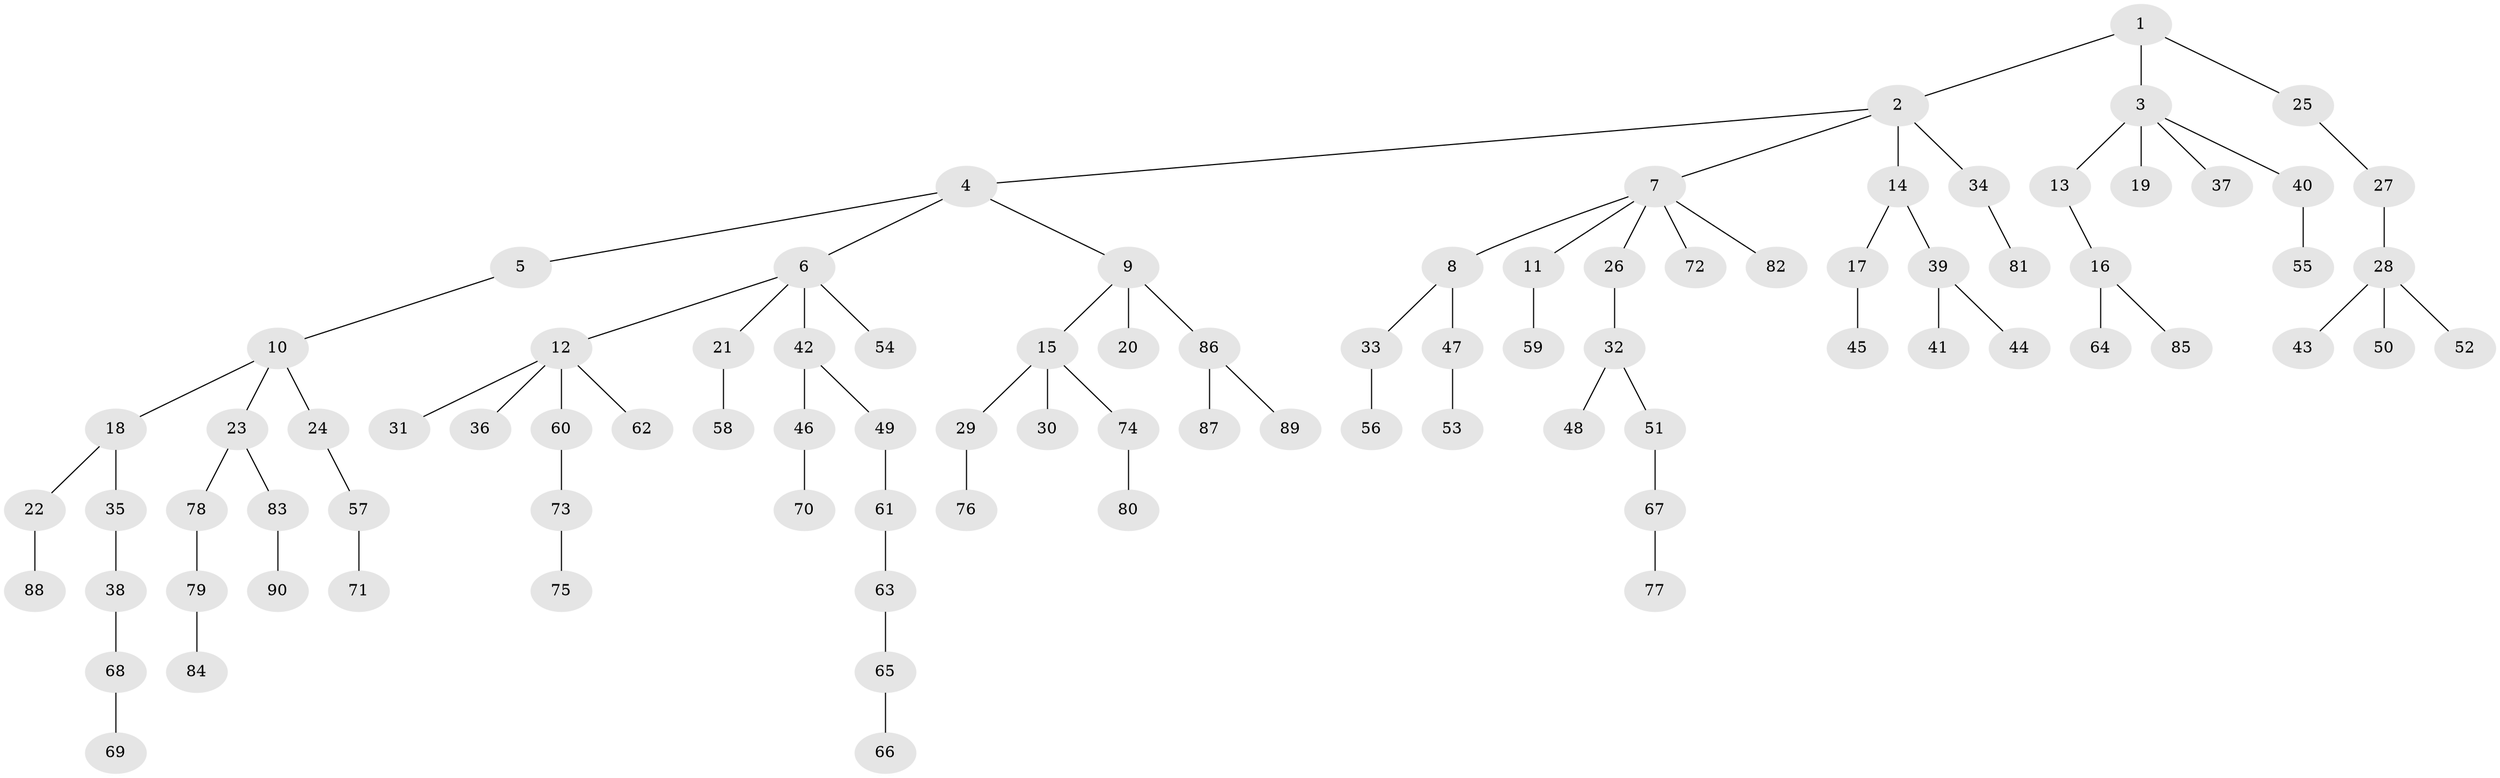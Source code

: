 // original degree distribution, {3: 0.15436241610738255, 6: 0.013422818791946308, 5: 0.026845637583892617, 2: 0.28187919463087246, 7: 0.006711409395973154, 4: 0.06040268456375839, 1: 0.4563758389261745}
// Generated by graph-tools (version 1.1) at 2025/52/03/04/25 22:52:05]
// undirected, 90 vertices, 89 edges
graph export_dot {
  node [color=gray90,style=filled];
  1;
  2;
  3;
  4;
  5;
  6;
  7;
  8;
  9;
  10;
  11;
  12;
  13;
  14;
  15;
  16;
  17;
  18;
  19;
  20;
  21;
  22;
  23;
  24;
  25;
  26;
  27;
  28;
  29;
  30;
  31;
  32;
  33;
  34;
  35;
  36;
  37;
  38;
  39;
  40;
  41;
  42;
  43;
  44;
  45;
  46;
  47;
  48;
  49;
  50;
  51;
  52;
  53;
  54;
  55;
  56;
  57;
  58;
  59;
  60;
  61;
  62;
  63;
  64;
  65;
  66;
  67;
  68;
  69;
  70;
  71;
  72;
  73;
  74;
  75;
  76;
  77;
  78;
  79;
  80;
  81;
  82;
  83;
  84;
  85;
  86;
  87;
  88;
  89;
  90;
  1 -- 2 [weight=1.0];
  1 -- 3 [weight=1.0];
  1 -- 25 [weight=1.0];
  2 -- 4 [weight=1.0];
  2 -- 7 [weight=1.0];
  2 -- 14 [weight=1.0];
  2 -- 34 [weight=1.0];
  3 -- 13 [weight=1.0];
  3 -- 19 [weight=2.0];
  3 -- 37 [weight=1.0];
  3 -- 40 [weight=1.0];
  4 -- 5 [weight=1.0];
  4 -- 6 [weight=1.0];
  4 -- 9 [weight=1.0];
  5 -- 10 [weight=1.0];
  6 -- 12 [weight=1.0];
  6 -- 21 [weight=1.0];
  6 -- 42 [weight=1.0];
  6 -- 54 [weight=1.0];
  7 -- 8 [weight=1.0];
  7 -- 11 [weight=1.0];
  7 -- 26 [weight=1.0];
  7 -- 72 [weight=1.0];
  7 -- 82 [weight=1.0];
  8 -- 33 [weight=1.0];
  8 -- 47 [weight=1.0];
  9 -- 15 [weight=1.0];
  9 -- 20 [weight=2.0];
  9 -- 86 [weight=1.0];
  10 -- 18 [weight=1.0];
  10 -- 23 [weight=1.0];
  10 -- 24 [weight=1.0];
  11 -- 59 [weight=1.0];
  12 -- 31 [weight=1.0];
  12 -- 36 [weight=1.0];
  12 -- 60 [weight=1.0];
  12 -- 62 [weight=1.0];
  13 -- 16 [weight=1.0];
  14 -- 17 [weight=1.0];
  14 -- 39 [weight=1.0];
  15 -- 29 [weight=1.0];
  15 -- 30 [weight=1.0];
  15 -- 74 [weight=1.0];
  16 -- 64 [weight=1.0];
  16 -- 85 [weight=1.0];
  17 -- 45 [weight=1.0];
  18 -- 22 [weight=1.0];
  18 -- 35 [weight=1.0];
  21 -- 58 [weight=1.0];
  22 -- 88 [weight=1.0];
  23 -- 78 [weight=1.0];
  23 -- 83 [weight=1.0];
  24 -- 57 [weight=1.0];
  25 -- 27 [weight=1.0];
  26 -- 32 [weight=1.0];
  27 -- 28 [weight=1.0];
  28 -- 43 [weight=1.0];
  28 -- 50 [weight=1.0];
  28 -- 52 [weight=1.0];
  29 -- 76 [weight=1.0];
  32 -- 48 [weight=1.0];
  32 -- 51 [weight=1.0];
  33 -- 56 [weight=1.0];
  34 -- 81 [weight=1.0];
  35 -- 38 [weight=1.0];
  38 -- 68 [weight=1.0];
  39 -- 41 [weight=1.0];
  39 -- 44 [weight=1.0];
  40 -- 55 [weight=1.0];
  42 -- 46 [weight=1.0];
  42 -- 49 [weight=1.0];
  46 -- 70 [weight=2.0];
  47 -- 53 [weight=1.0];
  49 -- 61 [weight=1.0];
  51 -- 67 [weight=1.0];
  57 -- 71 [weight=1.0];
  60 -- 73 [weight=1.0];
  61 -- 63 [weight=1.0];
  63 -- 65 [weight=1.0];
  65 -- 66 [weight=1.0];
  67 -- 77 [weight=1.0];
  68 -- 69 [weight=1.0];
  73 -- 75 [weight=1.0];
  74 -- 80 [weight=1.0];
  78 -- 79 [weight=1.0];
  79 -- 84 [weight=1.0];
  83 -- 90 [weight=1.0];
  86 -- 87 [weight=1.0];
  86 -- 89 [weight=1.0];
}
